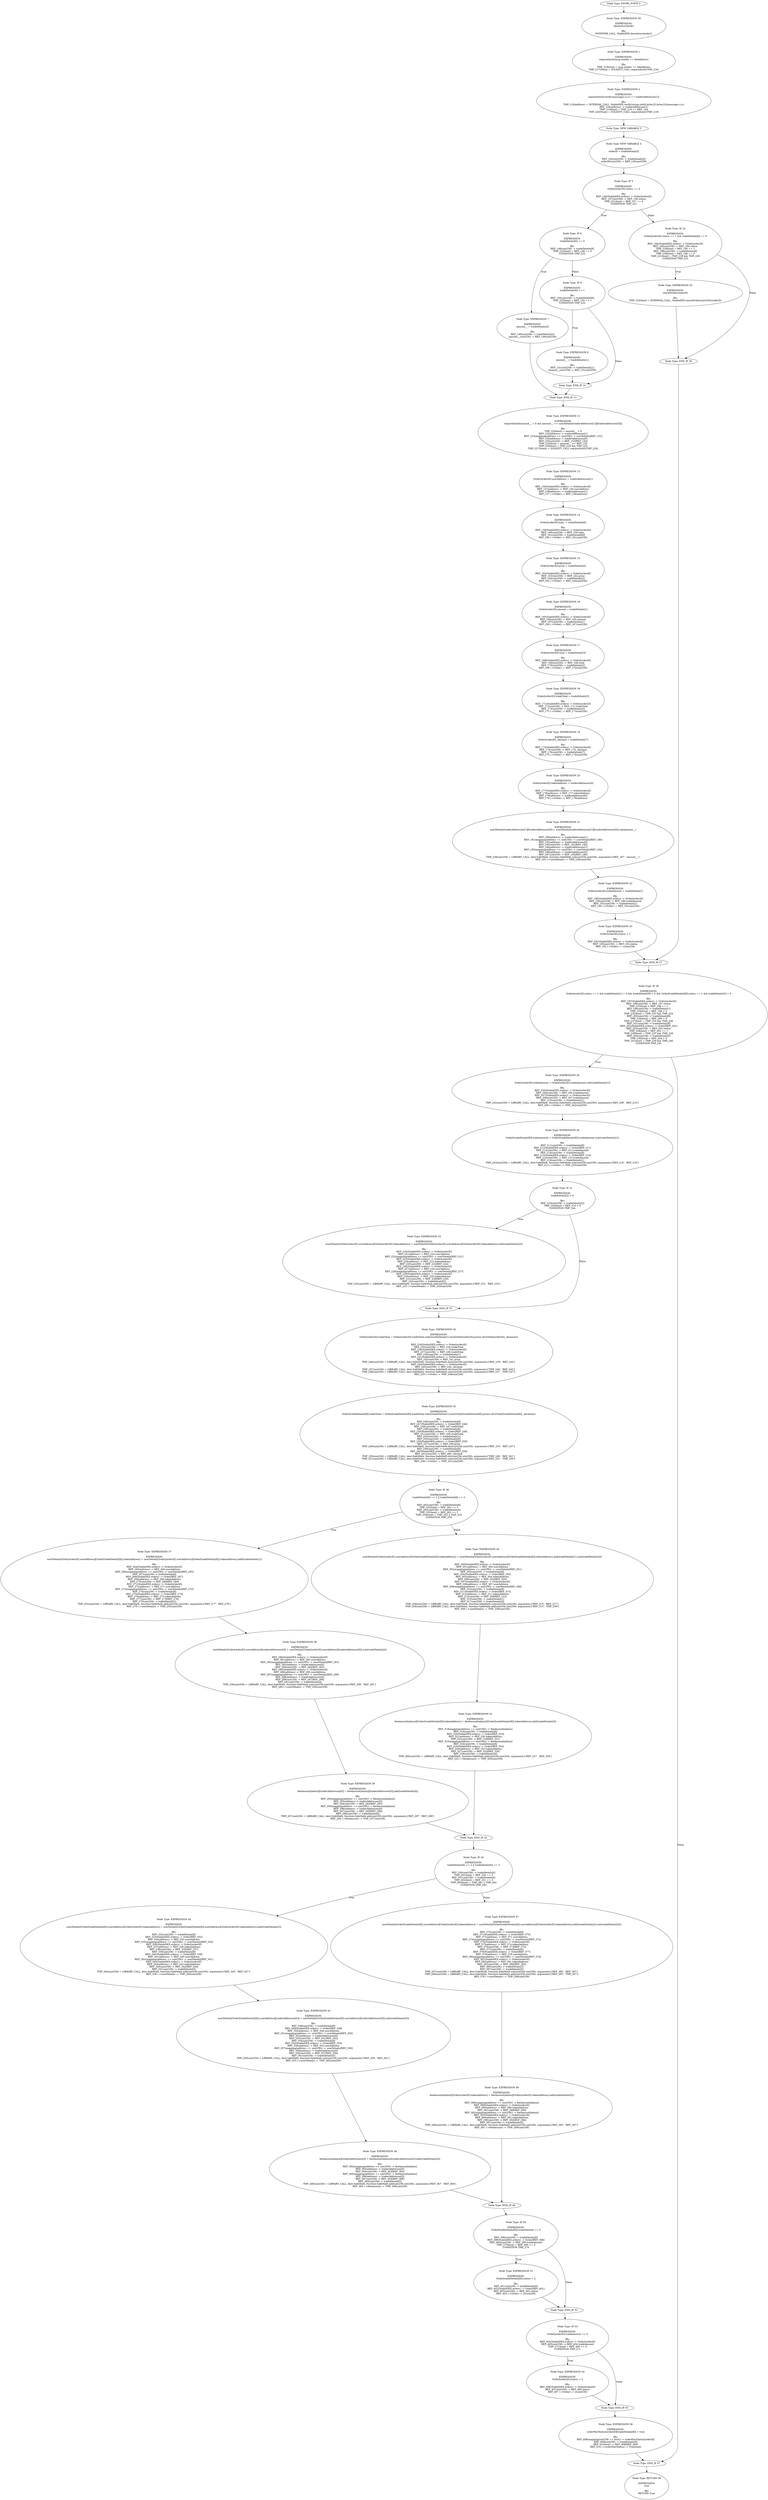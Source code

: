 digraph{
0[label="Node Type: ENTRY_POINT 0
"];
0->59;
1[label="Node Type: EXPRESSION 1

EXPRESSION:
require(bool)(msg.sender == feeAddress)

IRs:
TMP_216(bool) = msg.sender == feeAddress
TMP_217(None) = SOLIDITY_CALL require(bool)(TMP_216)"];
1->2;
2[label="Node Type: EXPRESSION 2

EXPRESSION:
require(bool)(verify((message),v,r,s) == traderAddresses[1])

IRs:
TMP_218(address) = INTERNAL_CALL, StableDEX.verify(string,uint8,bytes32,bytes32)(message,v,r,s)
REF_144(address) -> traderAddresses[1]
TMP_219(bool) = TMP_218 == REF_144
TMP_220(None) = SOLIDITY_CALL require(bool)(TMP_219)"];
2->3;
3[label="Node Type: NEW VARIABLE 3
"];
3->4;
4[label="Node Type: NEW VARIABLE 4

EXPRESSION:
orderiD = tradeDetails[0]

IRs:
REF_145(uint256) -> tradeDetails[0]
orderiD(uint256) := REF_145(uint256)"];
4->5;
5[label="Node Type: IF 5

EXPRESSION:
Order[orderiD].status == 0

IRs:
REF_146(StableDEX.orders) -> Order[orderiD]
REF_147(uint256) -> REF_146.status
TMP_221(bool) = REF_147 == 0
CONDITION TMP_221"];
5->6[label="True"];
5->24[label="False"];
6[label="Node Type: IF 6

EXPRESSION:
tradeDetails[6] == 0

IRs:
REF_148(uint256) -> tradeDetails[6]
TMP_222(bool) = REF_148 == 0
CONDITION TMP_222"];
6->7[label="True"];
6->8[label="False"];
7[label="Node Type: EXPRESSION 7

EXPRESSION:
amount__ = tradeDetails[3]

IRs:
REF_149(uint256) -> tradeDetails[3]
amount__(uint256) := REF_149(uint256)"];
7->11;
8[label="Node Type: IF 8

EXPRESSION:
tradeDetails[6] == 1

IRs:
REF_150(uint256) -> tradeDetails[6]
TMP_223(bool) = REF_150 == 1
CONDITION TMP_223"];
8->9[label="True"];
8->10[label="False"];
9[label="Node Type: EXPRESSION 9

EXPRESSION:
amount__ = tradeDetails[1]

IRs:
REF_151(uint256) -> tradeDetails[1]
amount__(uint256) := REF_151(uint256)"];
9->10;
10[label="Node Type: END_IF 10
"];
10->11;
11[label="Node Type: END_IF 11
"];
11->12;
12[label="Node Type: EXPRESSION 12

EXPRESSION:
require(bool)(amount__ > 0 && amount__ <= userDetails[traderAddresses[1]][traderAddresses[0]])

IRs:
TMP_224(bool) = amount__ > 0
REF_152(address) -> traderAddresses[1]
REF_153(mapping(address => uint256)) -> userDetails[REF_152]
REF_154(address) -> traderAddresses[0]
REF_155(uint256) -> REF_153[REF_154]
TMP_225(bool) = amount__ <= REF_155
TMP_226(bool) = TMP_224 && TMP_225
TMP_227(None) = SOLIDITY_CALL require(bool)(TMP_226)"];
12->13;
13[label="Node Type: EXPRESSION 13

EXPRESSION:
Order[orderiD].userAddress = traderAddresses[1]

IRs:
REF_156(StableDEX.orders) -> Order[orderiD]
REF_157(address) -> REF_156.userAddress
REF_158(address) -> traderAddresses[1]
REF_157 (->Order) := REF_158(address)"];
13->14;
14[label="Node Type: EXPRESSION 14

EXPRESSION:
Order[orderiD].type_ = tradeDetails[6]

IRs:
REF_159(StableDEX.orders) -> Order[orderiD]
REF_160(uint256) -> REF_159.type_
REF_161(uint256) -> tradeDetails[6]
REF_160 (->Order) := REF_161(uint256)"];
14->15;
15[label="Node Type: EXPRESSION 15

EXPRESSION:
Order[orderiD].price = tradeDetails[2]

IRs:
REF_162(StableDEX.orders) -> Order[orderiD]
REF_163(uint256) -> REF_162.price
REF_164(uint256) -> tradeDetails[2]
REF_163 (->Order) := REF_164(uint256)"];
15->16;
16[label="Node Type: EXPRESSION 16

EXPRESSION:
Order[orderiD].amount = tradeDetails[1]

IRs:
REF_165(StableDEX.orders) -> Order[orderiD]
REF_166(uint256) -> REF_165.amount
REF_167(uint256) -> tradeDetails[1]
REF_166 (->Order) := REF_167(uint256)"];
16->17;
17[label="Node Type: EXPRESSION 17

EXPRESSION:
Order[orderiD].total = tradeDetails[3]

IRs:
REF_168(StableDEX.orders) -> Order[orderiD]
REF_169(uint256) -> REF_168.total
REF_170(uint256) -> tradeDetails[3]
REF_169 (->Order) := REF_170(uint256)"];
17->18;
18[label="Node Type: EXPRESSION 18

EXPRESSION:
Order[orderiD].tradeTotal = tradeDetails[3]

IRs:
REF_171(StableDEX.orders) -> Order[orderiD]
REF_172(uint256) -> REF_171.tradeTotal
REF_173(uint256) -> tradeDetails[3]
REF_172 (->Order) := REF_173(uint256)"];
18->19;
19[label="Node Type: EXPRESSION 19

EXPRESSION:
Order[orderiD]._decimal = tradeDetails[7]

IRs:
REF_174(StableDEX.orders) -> Order[orderiD]
REF_175(uint256) -> REF_174._decimal
REF_176(uint256) -> tradeDetails[7]
REF_175 (->Order) := REF_176(uint256)"];
19->20;
20[label="Node Type: EXPRESSION 20

EXPRESSION:
Order[orderiD].tokenAddress = traderAddresses[0]

IRs:
REF_177(StableDEX.orders) -> Order[orderiD]
REF_178(address) -> REF_177.tokenAddress
REF_179(address) -> traderAddresses[0]
REF_178 (->Order) := REF_179(address)"];
20->21;
21[label="Node Type: EXPRESSION 21

EXPRESSION:
userDetails[traderAddresses[1]][traderAddresses[0]] = userDetails[traderAddresses[1]][traderAddresses[0]].sub(amount__)

IRs:
REF_180(address) -> traderAddresses[1]
REF_181(mapping(address => uint256)) -> userDetails[REF_180]
REF_182(address) -> traderAddresses[0]
REF_183(uint256) -> REF_181[REF_182]
REF_184(address) -> traderAddresses[1]
REF_185(mapping(address => uint256)) -> userDetails[REF_184]
REF_186(address) -> traderAddresses[0]
REF_187(uint256) -> REF_185[REF_186]
TMP_228(uint256) = LIBRARY_CALL, dest:SafeMath, function:SafeMath.sub(uint256,uint256), arguments:['REF_187', 'amount__'] 
REF_183 (->userDetails) := TMP_228(uint256)"];
21->22;
22[label="Node Type: EXPRESSION 22

EXPRESSION:
Order[orderiD].tradeAmount = tradeDetails[1]

IRs:
REF_189(StableDEX.orders) -> Order[orderiD]
REF_190(uint256) -> REF_189.tradeAmount
REF_191(uint256) -> tradeDetails[1]
REF_190 (->Order) := REF_191(uint256)"];
22->23;
23[label="Node Type: EXPRESSION 23

EXPRESSION:
Order[orderiD].status = 1

IRs:
REF_192(StableDEX.orders) -> Order[orderiD]
REF_193(uint256) -> REF_192.status
REF_193 (->Order) := 1(uint256)"];
23->27;
24[label="Node Type: IF 24

EXPRESSION:
Order[orderiD].status == 1 && tradeDetails[8] == 0

IRs:
REF_194(StableDEX.orders) -> Order[orderiD]
REF_195(uint256) -> REF_194.status
TMP_229(bool) = REF_195 == 1
REF_196(uint256) -> tradeDetails[8]
TMP_230(bool) = REF_196 == 0
TMP_231(bool) = TMP_229 && TMP_230
CONDITION TMP_231"];
24->25[label="True"];
24->26[label="False"];
25[label="Node Type: EXPRESSION 25

EXPRESSION:
cancelOrder(orderiD)

IRs:
TMP_232(bool) = INTERNAL_CALL, StableDEX.cancelOrder(uint256)(orderiD)"];
25->26;
26[label="Node Type: END_IF 26
"];
26->27;
27[label="Node Type: END_IF 27
"];
27->28;
28[label="Node Type: IF 28

EXPRESSION:
Order[orderiD].status == 1 && tradeDetails[1] > 0 && tradeDetails[8] > 0 && Order[tradeDetails[8]].status == 1 && tradeDetails[3] > 0

IRs:
REF_197(StableDEX.orders) -> Order[orderiD]
REF_198(uint256) -> REF_197.status
TMP_233(bool) = REF_198 == 1
REF_199(uint256) -> tradeDetails[1]
TMP_234(bool) = REF_199 > 0
TMP_235(bool) = TMP_233 && TMP_234
REF_200(uint256) -> tradeDetails[8]
TMP_236(bool) = REF_200 > 0
TMP_237(bool) = TMP_235 && TMP_236
REF_201(uint256) -> tradeDetails[8]
REF_202(StableDEX.orders) -> Order[REF_201]
REF_203(uint256) -> REF_202.status
TMP_238(bool) = REF_203 == 1
TMP_239(bool) = TMP_237 && TMP_238
REF_204(uint256) -> tradeDetails[3]
TMP_240(bool) = REF_204 > 0
TMP_241(bool) = TMP_239 && TMP_240
CONDITION TMP_241"];
28->29[label="True"];
28->57[label="False"];
29[label="Node Type: EXPRESSION 29

EXPRESSION:
Order[orderiD].tradeAmount = Order[orderiD].tradeAmount.sub(tradeDetails[1])

IRs:
REF_205(StableDEX.orders) -> Order[orderiD]
REF_206(uint256) -> REF_205.tradeAmount
REF_207(StableDEX.orders) -> Order[orderiD]
REF_208(uint256) -> REF_207.tradeAmount
REF_210(uint256) -> tradeDetails[1]
TMP_242(uint256) = LIBRARY_CALL, dest:SafeMath, function:SafeMath.sub(uint256,uint256), arguments:['REF_208', 'REF_210'] 
REF_206 (->Order) := TMP_242(uint256)"];
29->30;
30[label="Node Type: EXPRESSION 30

EXPRESSION:
Order[tradeDetails[8]].tradeAmount = Order[tradeDetails[8]].tradeAmount.sub(tradeDetails[1])

IRs:
REF_211(uint256) -> tradeDetails[8]
REF_212(StableDEX.orders) -> Order[REF_211]
REF_213(uint256) -> REF_212.tradeAmount
REF_214(uint256) -> tradeDetails[8]
REF_215(StableDEX.orders) -> Order[REF_214]
REF_216(uint256) -> REF_215.tradeAmount
REF_218(uint256) -> tradeDetails[1]
TMP_243(uint256) = LIBRARY_CALL, dest:SafeMath, function:SafeMath.sub(uint256,uint256), arguments:['REF_216', 'REF_218'] 
REF_213 (->Order) := TMP_243(uint256)"];
30->31;
31[label="Node Type: IF 31

EXPRESSION:
tradeDetails[2] > 0

IRs:
REF_219(uint256) -> tradeDetails[2]
TMP_244(bool) = REF_219 > 0
CONDITION TMP_244"];
31->32[label="True"];
31->33[label="False"];
32[label="Node Type: EXPRESSION 32

EXPRESSION:
userDetails[Order[orderiD].userAddress][Order[orderiD].tokenAddress] = userDetails[Order[orderiD].userAddress][Order[orderiD].tokenAddress].add(tradeDetails[2])

IRs:
REF_220(StableDEX.orders) -> Order[orderiD]
REF_221(address) -> REF_220.userAddress
REF_222(mapping(address => uint256)) -> userDetails[REF_221]
REF_223(StableDEX.orders) -> Order[orderiD]
REF_224(address) -> REF_223.tokenAddress
REF_225(uint256) -> REF_222[REF_224]
REF_226(StableDEX.orders) -> Order[orderiD]
REF_227(address) -> REF_226.userAddress
REF_228(mapping(address => uint256)) -> userDetails[REF_227]
REF_229(StableDEX.orders) -> Order[orderiD]
REF_230(address) -> REF_229.tokenAddress
REF_231(uint256) -> REF_228[REF_230]
REF_233(uint256) -> tradeDetails[2]
TMP_245(uint256) = LIBRARY_CALL, dest:SafeMath, function:SafeMath.add(uint256,uint256), arguments:['REF_231', 'REF_233'] 
REF_225 (->userDetails) := TMP_245(uint256)"];
32->33;
33[label="Node Type: END_IF 33
"];
33->34;
34[label="Node Type: EXPRESSION 34

EXPRESSION:
Order[orderiD].tradeTotal = Order[orderiD].tradeTotal.sub(((tradeDetails[1].mul(Order[orderiD].price)).div(Order[orderiD]._decimal)))

IRs:
REF_234(StableDEX.orders) -> Order[orderiD]
REF_235(uint256) -> REF_234.tradeTotal
REF_236(StableDEX.orders) -> Order[orderiD]
REF_237(uint256) -> REF_236.tradeTotal
REF_239(uint256) -> tradeDetails[1]
REF_241(StableDEX.orders) -> Order[orderiD]
REF_242(uint256) -> REF_241.price
TMP_246(uint256) = LIBRARY_CALL, dest:SafeMath, function:SafeMath.mul(uint256,uint256), arguments:['REF_239', 'REF_242'] 
REF_244(StableDEX.orders) -> Order[orderiD]
REF_245(uint256) -> REF_244._decimal
TMP_247(uint256) = LIBRARY_CALL, dest:SafeMath, function:SafeMath.div(uint256,uint256), arguments:['TMP_246', 'REF_245'] 
TMP_248(uint256) = LIBRARY_CALL, dest:SafeMath, function:SafeMath.sub(uint256,uint256), arguments:['REF_237', 'TMP_247'] 
REF_235 (->Order) := TMP_248(uint256)"];
34->35;
35[label="Node Type: EXPRESSION 35

EXPRESSION:
Order[tradeDetails[8]].tradeTotal = Order[tradeDetails[8]].tradeTotal.sub(((tradeDetails[1].mul(Order[tradeDetails[8]].price)).div(Order[tradeDetails[8]]._decimal)))

IRs:
REF_246(uint256) -> tradeDetails[8]
REF_247(StableDEX.orders) -> Order[REF_246]
REF_248(uint256) -> REF_247.tradeTotal
REF_249(uint256) -> tradeDetails[8]
REF_250(StableDEX.orders) -> Order[REF_249]
REF_251(uint256) -> REF_250.tradeTotal
REF_253(uint256) -> tradeDetails[1]
REF_255(uint256) -> tradeDetails[8]
REF_256(StableDEX.orders) -> Order[REF_255]
REF_257(uint256) -> REF_256.price
TMP_249(uint256) = LIBRARY_CALL, dest:SafeMath, function:SafeMath.mul(uint256,uint256), arguments:['REF_253', 'REF_257'] 
REF_259(uint256) -> tradeDetails[8]
REF_260(StableDEX.orders) -> Order[REF_259]
REF_261(uint256) -> REF_260._decimal
TMP_250(uint256) = LIBRARY_CALL, dest:SafeMath, function:SafeMath.div(uint256,uint256), arguments:['TMP_249', 'REF_261'] 
TMP_251(uint256) = LIBRARY_CALL, dest:SafeMath, function:SafeMath.sub(uint256,uint256), arguments:['REF_251', 'TMP_250'] 
REF_248 (->Order) := TMP_251(uint256)"];
35->36;
36[label="Node Type: IF 36

EXPRESSION:
tradeDetails[6] == 1 || tradeDetails[6] == 3

IRs:
REF_262(uint256) -> tradeDetails[6]
TMP_252(bool) = REF_262 == 1
REF_263(uint256) -> tradeDetails[6]
TMP_253(bool) = REF_263 == 3
TMP_254(bool) = TMP_252 || TMP_253
CONDITION TMP_254"];
36->37[label="True"];
36->40[label="False"];
37[label="Node Type: EXPRESSION 37

EXPRESSION:
userDetails[Order[orderiD].userAddress][Order[tradeDetails[8]].tokenAddress] = userDetails[Order[orderiD].userAddress][Order[tradeDetails[8]].tokenAddress].add(tradeDetails[1])

IRs:
REF_264(StableDEX.orders) -> Order[orderiD]
REF_265(address) -> REF_264.userAddress
REF_266(mapping(address => uint256)) -> userDetails[REF_265]
REF_267(uint256) -> tradeDetails[8]
REF_268(StableDEX.orders) -> Order[REF_267]
REF_269(address) -> REF_268.tokenAddress
REF_270(uint256) -> REF_266[REF_269]
REF_271(StableDEX.orders) -> Order[orderiD]
REF_272(address) -> REF_271.userAddress
REF_273(mapping(address => uint256)) -> userDetails[REF_272]
REF_274(uint256) -> tradeDetails[8]
REF_275(StableDEX.orders) -> Order[REF_274]
REF_276(address) -> REF_275.tokenAddress
REF_277(uint256) -> REF_273[REF_276]
REF_279(uint256) -> tradeDetails[1]
TMP_255(uint256) = LIBRARY_CALL, dest:SafeMath, function:SafeMath.add(uint256,uint256), arguments:['REF_277', 'REF_279'] 
REF_270 (->userDetails) := TMP_255(uint256)"];
37->38;
38[label="Node Type: EXPRESSION 38

EXPRESSION:
userDetails[Order[orderiD].userAddress][traderAddresses[0]] = userDetails[Order[orderiD].userAddress][traderAddresses[0]].sub(tradeDetails[4])

IRs:
REF_280(StableDEX.orders) -> Order[orderiD]
REF_281(address) -> REF_280.userAddress
REF_282(mapping(address => uint256)) -> userDetails[REF_281]
REF_283(address) -> traderAddresses[0]
REF_284(uint256) -> REF_282[REF_283]
REF_285(StableDEX.orders) -> Order[orderiD]
REF_286(address) -> REF_285.userAddress
REF_287(mapping(address => uint256)) -> userDetails[REF_286]
REF_288(address) -> traderAddresses[0]
REF_289(uint256) -> REF_287[REF_288]
REF_291(uint256) -> tradeDetails[4]
TMP_256(uint256) = LIBRARY_CALL, dest:SafeMath, function:SafeMath.sub(uint256,uint256), arguments:['REF_289', 'REF_291'] 
REF_284 (->userDetails) := TMP_256(uint256)"];
38->39;
39[label="Node Type: EXPRESSION 39

EXPRESSION:
feeAmount[admin][traderAddresses[0]] = feeAmount[admin][traderAddresses[0]].add(tradeDetails[4])

IRs:
REF_292(mapping(address => uint256)) -> feeAmount[admin]
REF_293(address) -> traderAddresses[0]
REF_294(uint256) -> REF_292[REF_293]
REF_295(mapping(address => uint256)) -> feeAmount[admin]
REF_296(address) -> traderAddresses[0]
REF_297(uint256) -> REF_295[REF_296]
REF_299(uint256) -> tradeDetails[4]
TMP_257(uint256) = LIBRARY_CALL, dest:SafeMath, function:SafeMath.add(uint256,uint256), arguments:['REF_297', 'REF_299'] 
REF_294 (->feeAmount) := TMP_257(uint256)"];
39->42;
40[label="Node Type: EXPRESSION 40

EXPRESSION:
userDetails[Order[orderiD].userAddress][Order[tradeDetails[8]].tokenAddress] = userDetails[Order[orderiD].userAddress][Order[tradeDetails[8]].tokenAddress].add(tradeDetails[1].sub(tradeDetails[4]))

IRs:
REF_300(StableDEX.orders) -> Order[orderiD]
REF_301(address) -> REF_300.userAddress
REF_302(mapping(address => uint256)) -> userDetails[REF_301]
REF_303(uint256) -> tradeDetails[8]
REF_304(StableDEX.orders) -> Order[REF_303]
REF_305(address) -> REF_304.tokenAddress
REF_306(uint256) -> REF_302[REF_305]
REF_307(StableDEX.orders) -> Order[orderiD]
REF_308(address) -> REF_307.userAddress
REF_309(mapping(address => uint256)) -> userDetails[REF_308]
REF_310(uint256) -> tradeDetails[8]
REF_311(StableDEX.orders) -> Order[REF_310]
REF_312(address) -> REF_311.tokenAddress
REF_313(uint256) -> REF_309[REF_312]
REF_315(uint256) -> tradeDetails[1]
REF_317(uint256) -> tradeDetails[4]
TMP_258(uint256) = LIBRARY_CALL, dest:SafeMath, function:SafeMath.sub(uint256,uint256), arguments:['REF_315', 'REF_317'] 
TMP_259(uint256) = LIBRARY_CALL, dest:SafeMath, function:SafeMath.add(uint256,uint256), arguments:['REF_313', 'TMP_258'] 
REF_306 (->userDetails) := TMP_259(uint256)"];
40->41;
41[label="Node Type: EXPRESSION 41

EXPRESSION:
feeAmount[admin][Order[tradeDetails[8]].tokenAddress] = feeAmount[admin][Order[tradeDetails[8]].tokenAddress].add(tradeDetails[4])

IRs:
REF_318(mapping(address => uint256)) -> feeAmount[admin]
REF_319(uint256) -> tradeDetails[8]
REF_320(StableDEX.orders) -> Order[REF_319]
REF_321(address) -> REF_320.tokenAddress
REF_322(uint256) -> REF_318[REF_321]
REF_323(mapping(address => uint256)) -> feeAmount[admin]
REF_324(uint256) -> tradeDetails[8]
REF_325(StableDEX.orders) -> Order[REF_324]
REF_326(address) -> REF_325.tokenAddress
REF_327(uint256) -> REF_323[REF_326]
REF_329(uint256) -> tradeDetails[4]
TMP_260(uint256) = LIBRARY_CALL, dest:SafeMath, function:SafeMath.add(uint256,uint256), arguments:['REF_327', 'REF_329'] 
REF_322 (->feeAmount) := TMP_260(uint256)"];
41->42;
42[label="Node Type: END_IF 42
"];
42->43;
43[label="Node Type: IF 43

EXPRESSION:
tradeDetails[6] == 2 || tradeDetails[6] == 3

IRs:
REF_330(uint256) -> tradeDetails[6]
TMP_261(bool) = REF_330 == 2
REF_331(uint256) -> tradeDetails[6]
TMP_262(bool) = REF_331 == 3
TMP_263(bool) = TMP_261 || TMP_262
CONDITION TMP_263"];
43->44[label="True"];
43->47[label="False"];
44[label="Node Type: EXPRESSION 44

EXPRESSION:
userDetails[Order[tradeDetails[8]].userAddress][Order[orderiD].tokenAddress] = userDetails[Order[tradeDetails[8]].userAddress][Order[orderiD].tokenAddress].add(tradeDetails[3])

IRs:
REF_332(uint256) -> tradeDetails[8]
REF_333(StableDEX.orders) -> Order[REF_332]
REF_334(address) -> REF_333.userAddress
REF_335(mapping(address => uint256)) -> userDetails[REF_334]
REF_336(StableDEX.orders) -> Order[orderiD]
REF_337(address) -> REF_336.tokenAddress
REF_338(uint256) -> REF_335[REF_337]
REF_339(uint256) -> tradeDetails[8]
REF_340(StableDEX.orders) -> Order[REF_339]
REF_341(address) -> REF_340.userAddress
REF_342(mapping(address => uint256)) -> userDetails[REF_341]
REF_343(StableDEX.orders) -> Order[orderiD]
REF_344(address) -> REF_343.tokenAddress
REF_345(uint256) -> REF_342[REF_344]
REF_347(uint256) -> tradeDetails[3]
TMP_264(uint256) = LIBRARY_CALL, dest:SafeMath, function:SafeMath.add(uint256,uint256), arguments:['REF_345', 'REF_347'] 
REF_338 (->userDetails) := TMP_264(uint256)"];
44->45;
45[label="Node Type: EXPRESSION 45

EXPRESSION:
userDetails[Order[tradeDetails[8]].userAddress][traderAddresses[0]] = userDetails[Order[tradeDetails[8]].userAddress][traderAddresses[0]].sub(tradeDetails[5])

IRs:
REF_348(uint256) -> tradeDetails[8]
REF_349(StableDEX.orders) -> Order[REF_348]
REF_350(address) -> REF_349.userAddress
REF_351(mapping(address => uint256)) -> userDetails[REF_350]
REF_352(address) -> traderAddresses[0]
REF_353(uint256) -> REF_351[REF_352]
REF_354(uint256) -> tradeDetails[8]
REF_355(StableDEX.orders) -> Order[REF_354]
REF_356(address) -> REF_355.userAddress
REF_357(mapping(address => uint256)) -> userDetails[REF_356]
REF_358(address) -> traderAddresses[0]
REF_359(uint256) -> REF_357[REF_358]
REF_361(uint256) -> tradeDetails[5]
TMP_265(uint256) = LIBRARY_CALL, dest:SafeMath, function:SafeMath.sub(uint256,uint256), arguments:['REF_359', 'REF_361'] 
REF_353 (->userDetails) := TMP_265(uint256)"];
45->46;
46[label="Node Type: EXPRESSION 46

EXPRESSION:
feeAmount[admin][traderAddresses[0]] = feeAmount[admin][traderAddresses[0]].add(tradeDetails[5])

IRs:
REF_362(mapping(address => uint256)) -> feeAmount[admin]
REF_363(address) -> traderAddresses[0]
REF_364(uint256) -> REF_362[REF_363]
REF_365(mapping(address => uint256)) -> feeAmount[admin]
REF_366(address) -> traderAddresses[0]
REF_367(uint256) -> REF_365[REF_366]
REF_369(uint256) -> tradeDetails[5]
TMP_266(uint256) = LIBRARY_CALL, dest:SafeMath, function:SafeMath.add(uint256,uint256), arguments:['REF_367', 'REF_369'] 
REF_364 (->feeAmount) := TMP_266(uint256)"];
46->49;
47[label="Node Type: EXPRESSION 47

EXPRESSION:
userDetails[Order[tradeDetails[8]].userAddress][Order[orderiD].tokenAddress] = userDetails[Order[tradeDetails[8]].userAddress][Order[orderiD].tokenAddress].add(tradeDetails[3].sub(tradeDetails[5]))

IRs:
REF_370(uint256) -> tradeDetails[8]
REF_371(StableDEX.orders) -> Order[REF_370]
REF_372(address) -> REF_371.userAddress
REF_373(mapping(address => uint256)) -> userDetails[REF_372]
REF_374(StableDEX.orders) -> Order[orderiD]
REF_375(address) -> REF_374.tokenAddress
REF_376(uint256) -> REF_373[REF_375]
REF_377(uint256) -> tradeDetails[8]
REF_378(StableDEX.orders) -> Order[REF_377]
REF_379(address) -> REF_378.userAddress
REF_380(mapping(address => uint256)) -> userDetails[REF_379]
REF_381(StableDEX.orders) -> Order[orderiD]
REF_382(address) -> REF_381.tokenAddress
REF_383(uint256) -> REF_380[REF_382]
REF_385(uint256) -> tradeDetails[3]
REF_387(uint256) -> tradeDetails[5]
TMP_267(uint256) = LIBRARY_CALL, dest:SafeMath, function:SafeMath.sub(uint256,uint256), arguments:['REF_385', 'REF_387'] 
TMP_268(uint256) = LIBRARY_CALL, dest:SafeMath, function:SafeMath.add(uint256,uint256), arguments:['REF_383', 'TMP_267'] 
REF_376 (->userDetails) := TMP_268(uint256)"];
47->48;
48[label="Node Type: EXPRESSION 48

EXPRESSION:
feeAmount[admin][Order[orderiD].tokenAddress] = feeAmount[admin][Order[orderiD].tokenAddress].add(tradeDetails[5])

IRs:
REF_388(mapping(address => uint256)) -> feeAmount[admin]
REF_389(StableDEX.orders) -> Order[orderiD]
REF_390(address) -> REF_389.tokenAddress
REF_391(uint256) -> REF_388[REF_390]
REF_392(mapping(address => uint256)) -> feeAmount[admin]
REF_393(StableDEX.orders) -> Order[orderiD]
REF_394(address) -> REF_393.tokenAddress
REF_395(uint256) -> REF_392[REF_394]
REF_397(uint256) -> tradeDetails[5]
TMP_269(uint256) = LIBRARY_CALL, dest:SafeMath, function:SafeMath.add(uint256,uint256), arguments:['REF_395', 'REF_397'] 
REF_391 (->feeAmount) := TMP_269(uint256)"];
48->49;
49[label="Node Type: END_IF 49
"];
49->50;
50[label="Node Type: IF 50

EXPRESSION:
Order[tradeDetails[8]].tradeAmount == 0

IRs:
REF_398(uint256) -> tradeDetails[8]
REF_399(StableDEX.orders) -> Order[REF_398]
REF_400(uint256) -> REF_399.tradeAmount
TMP_270(bool) = REF_400 == 0
CONDITION TMP_270"];
50->51[label="True"];
50->52[label="False"];
51[label="Node Type: EXPRESSION 51

EXPRESSION:
Order[tradeDetails[8]].status = 2

IRs:
REF_401(uint256) -> tradeDetails[8]
REF_402(StableDEX.orders) -> Order[REF_401]
REF_403(uint256) -> REF_402.status
REF_403 (->Order) := 2(uint256)"];
51->52;
52[label="Node Type: END_IF 52
"];
52->53;
53[label="Node Type: IF 53

EXPRESSION:
Order[orderiD].tradeAmount == 0

IRs:
REF_404(StableDEX.orders) -> Order[orderiD]
REF_405(uint256) -> REF_404.tradeAmount
TMP_271(bool) = REF_405 == 0
CONDITION TMP_271"];
53->54[label="True"];
53->55[label="False"];
54[label="Node Type: EXPRESSION 54

EXPRESSION:
Order[orderiD].status = 2

IRs:
REF_406(StableDEX.orders) -> Order[orderiD]
REF_407(uint256) -> REF_406.status
REF_407 (->Order) := 2(uint256)"];
54->55;
55[label="Node Type: END_IF 55
"];
55->56;
56[label="Node Type: EXPRESSION 56

EXPRESSION:
orderPairStatus[orderiD][tradeDetails[8]] = true

IRs:
REF_408(mapping(uint256 => bool)) -> orderPairStatus[orderiD]
REF_409(uint256) -> tradeDetails[8]
REF_410(bool) -> REF_408[REF_409]
REF_410 (->orderPairStatus) := True(bool)"];
56->57;
57[label="Node Type: END_IF 57
"];
57->58;
58[label="Node Type: RETURN 58

EXPRESSION:
true

IRs:
RETURN True"];
59[label="Node Type: EXPRESSION 59

EXPRESSION:
dexstatuscheck()

IRs:
MODIFIER_CALL, StableDEX.dexstatuscheck()()"];
59->1;
}

